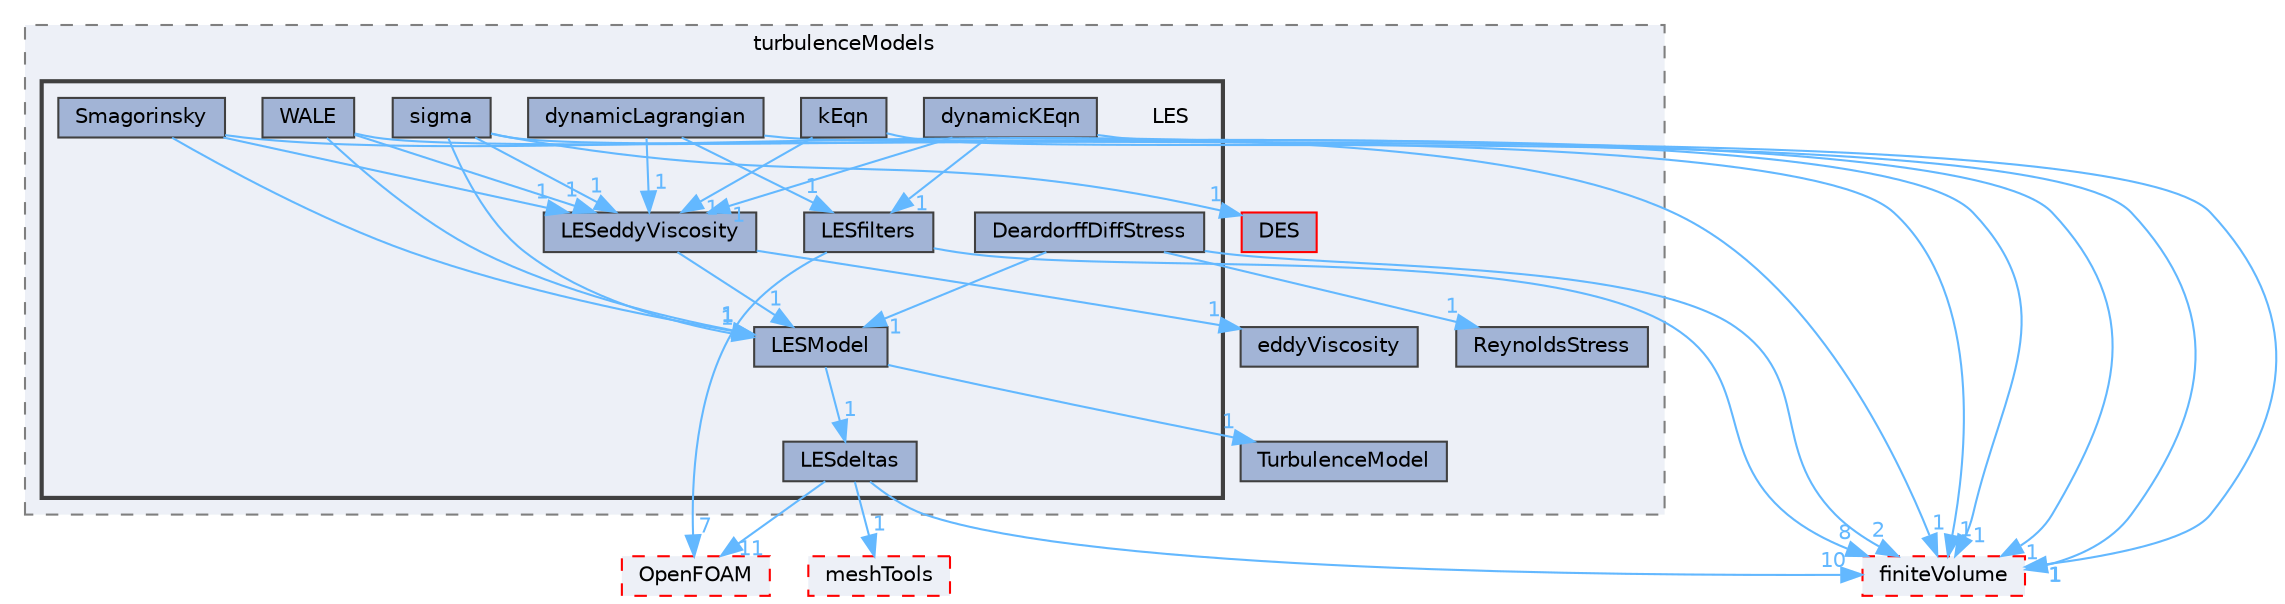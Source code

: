 digraph "src/TurbulenceModels/turbulenceModels/LES"
{
 // LATEX_PDF_SIZE
  bgcolor="transparent";
  edge [fontname=Helvetica,fontsize=10,labelfontname=Helvetica,labelfontsize=10];
  node [fontname=Helvetica,fontsize=10,shape=box,height=0.2,width=0.4];
  compound=true
  subgraph clusterdir_a3dc37bcacf99bb6122ed819dac99f09 {
    graph [ bgcolor="#edf0f7", pencolor="grey50", label="turbulenceModels", fontname=Helvetica,fontsize=10 style="filled,dashed", URL="dir_a3dc37bcacf99bb6122ed819dac99f09.html",tooltip=""]
  dir_a67c08fbd1e754f82bdfbdb2e52c41bb [label="ReynoldsStress", fillcolor="#a2b4d6", color="grey25", style="filled", URL="dir_a67c08fbd1e754f82bdfbdb2e52c41bb.html",tooltip=""];
  dir_2ce9cd11231736fb615d4764f347b0fd [label="eddyViscosity", fillcolor="#a2b4d6", color="grey25", style="filled", URL="dir_2ce9cd11231736fb615d4764f347b0fd.html",tooltip=""];
  dir_f4ac237440903b58b2b7b64b0e39044f [label="TurbulenceModel", fillcolor="#a2b4d6", color="grey25", style="filled", URL="dir_f4ac237440903b58b2b7b64b0e39044f.html",tooltip=""];
  dir_4c597e202e8b6e09c8ced0164b37938b [label="DES", fillcolor="#a2b4d6", color="red", style="filled", URL="dir_4c597e202e8b6e09c8ced0164b37938b.html",tooltip=""];
  subgraph clusterdir_9fc1e48ca755258281286cef4f8e0bec {
    graph [ bgcolor="#edf0f7", pencolor="grey25", label="", fontname=Helvetica,fontsize=10 style="filled,bold", URL="dir_9fc1e48ca755258281286cef4f8e0bec.html",tooltip=""]
    dir_9fc1e48ca755258281286cef4f8e0bec [shape=plaintext, label="LES"];
  dir_0b69ce3cb4925b5506e8ef5271e38bee [label="DeardorffDiffStress", fillcolor="#a2b4d6", color="grey25", style="filled", URL="dir_0b69ce3cb4925b5506e8ef5271e38bee.html",tooltip=""];
  dir_70355f03f79cd8febfec954acbe19c28 [label="dynamicKEqn", fillcolor="#a2b4d6", color="grey25", style="filled", URL="dir_70355f03f79cd8febfec954acbe19c28.html",tooltip=""];
  dir_e077242c34334497a19516e174682da5 [label="dynamicLagrangian", fillcolor="#a2b4d6", color="grey25", style="filled", URL="dir_e077242c34334497a19516e174682da5.html",tooltip=""];
  dir_61e67cff51192e923bf6f50b5df2c6f1 [label="kEqn", fillcolor="#a2b4d6", color="grey25", style="filled", URL="dir_61e67cff51192e923bf6f50b5df2c6f1.html",tooltip=""];
  dir_3e9d13ce922c8e5657605faa5b84c7a1 [label="LESdeltas", fillcolor="#a2b4d6", color="grey25", style="filled", URL="dir_3e9d13ce922c8e5657605faa5b84c7a1.html",tooltip=""];
  dir_59a443f63c1732c08799bcf8a4fd11ae [label="LESeddyViscosity", fillcolor="#a2b4d6", color="grey25", style="filled", URL="dir_59a443f63c1732c08799bcf8a4fd11ae.html",tooltip=""];
  dir_7aaaefd48edc7f3cafe8020e0008f3e8 [label="LESfilters", fillcolor="#a2b4d6", color="grey25", style="filled", URL="dir_7aaaefd48edc7f3cafe8020e0008f3e8.html",tooltip=""];
  dir_94eb6700438052f81c716d2ea2d30c0a [label="LESModel", fillcolor="#a2b4d6", color="grey25", style="filled", URL="dir_94eb6700438052f81c716d2ea2d30c0a.html",tooltip=""];
  dir_5ea25737d1c453e9e018177691920050 [label="sigma", fillcolor="#a2b4d6", color="grey25", style="filled", URL="dir_5ea25737d1c453e9e018177691920050.html",tooltip=""];
  dir_e047b76765586b23ebfb85e97eb32924 [label="Smagorinsky", fillcolor="#a2b4d6", color="grey25", style="filled", URL="dir_e047b76765586b23ebfb85e97eb32924.html",tooltip=""];
  dir_3edc9b58c622b43cb987ff3ebec5d450 [label="WALE", fillcolor="#a2b4d6", color="grey25", style="filled", URL="dir_3edc9b58c622b43cb987ff3ebec5d450.html",tooltip=""];
  }
  }
  dir_9bd15774b555cf7259a6fa18f99fe99b [label="finiteVolume", fillcolor="#edf0f7", color="red", style="filled,dashed", URL="dir_9bd15774b555cf7259a6fa18f99fe99b.html",tooltip=""];
  dir_c5473ff19b20e6ec4dfe5c310b3778a8 [label="OpenFOAM", fillcolor="#edf0f7", color="red", style="filled,dashed", URL="dir_c5473ff19b20e6ec4dfe5c310b3778a8.html",tooltip=""];
  dir_ae30ad0bef50cf391b24c614251bb9fd [label="meshTools", fillcolor="#edf0f7", color="red", style="filled,dashed", URL="dir_ae30ad0bef50cf391b24c614251bb9fd.html",tooltip=""];
  dir_0b69ce3cb4925b5506e8ef5271e38bee->dir_94eb6700438052f81c716d2ea2d30c0a [headlabel="1", labeldistance=1.5 headhref="dir_000824_002145.html" href="dir_000824_002145.html" color="steelblue1" fontcolor="steelblue1"];
  dir_0b69ce3cb4925b5506e8ef5271e38bee->dir_9bd15774b555cf7259a6fa18f99fe99b [headlabel="2", labeldistance=1.5 headhref="dir_000824_001387.html" href="dir_000824_001387.html" color="steelblue1" fontcolor="steelblue1"];
  dir_0b69ce3cb4925b5506e8ef5271e38bee->dir_a67c08fbd1e754f82bdfbdb2e52c41bb [headlabel="1", labeldistance=1.5 headhref="dir_000824_003336.html" href="dir_000824_003336.html" color="steelblue1" fontcolor="steelblue1"];
  dir_70355f03f79cd8febfec954acbe19c28->dir_59a443f63c1732c08799bcf8a4fd11ae [headlabel="1", labeldistance=1.5 headhref="dir_001082_002142.html" href="dir_001082_002142.html" color="steelblue1" fontcolor="steelblue1"];
  dir_70355f03f79cd8febfec954acbe19c28->dir_7aaaefd48edc7f3cafe8020e0008f3e8 [headlabel="1", labeldistance=1.5 headhref="dir_001082_002144.html" href="dir_001082_002144.html" color="steelblue1" fontcolor="steelblue1"];
  dir_70355f03f79cd8febfec954acbe19c28->dir_9bd15774b555cf7259a6fa18f99fe99b [headlabel="1", labeldistance=1.5 headhref="dir_001082_001387.html" href="dir_001082_001387.html" color="steelblue1" fontcolor="steelblue1"];
  dir_e077242c34334497a19516e174682da5->dir_59a443f63c1732c08799bcf8a4fd11ae [headlabel="1", labeldistance=1.5 headhref="dir_001083_002142.html" href="dir_001083_002142.html" color="steelblue1" fontcolor="steelblue1"];
  dir_e077242c34334497a19516e174682da5->dir_7aaaefd48edc7f3cafe8020e0008f3e8 [headlabel="1", labeldistance=1.5 headhref="dir_001083_002144.html" href="dir_001083_002144.html" color="steelblue1" fontcolor="steelblue1"];
  dir_e077242c34334497a19516e174682da5->dir_9bd15774b555cf7259a6fa18f99fe99b [headlabel="1", labeldistance=1.5 headhref="dir_001083_001387.html" href="dir_001083_001387.html" color="steelblue1" fontcolor="steelblue1"];
  dir_61e67cff51192e923bf6f50b5df2c6f1->dir_59a443f63c1732c08799bcf8a4fd11ae [headlabel="1", labeldistance=1.5 headhref="dir_002014_002142.html" href="dir_002014_002142.html" color="steelblue1" fontcolor="steelblue1"];
  dir_61e67cff51192e923bf6f50b5df2c6f1->dir_9bd15774b555cf7259a6fa18f99fe99b [headlabel="1", labeldistance=1.5 headhref="dir_002014_001387.html" href="dir_002014_001387.html" color="steelblue1" fontcolor="steelblue1"];
  dir_3e9d13ce922c8e5657605faa5b84c7a1->dir_9bd15774b555cf7259a6fa18f99fe99b [headlabel="10", labeldistance=1.5 headhref="dir_002141_001387.html" href="dir_002141_001387.html" color="steelblue1" fontcolor="steelblue1"];
  dir_3e9d13ce922c8e5657605faa5b84c7a1->dir_c5473ff19b20e6ec4dfe5c310b3778a8 [headlabel="11", labeldistance=1.5 headhref="dir_002141_002695.html" href="dir_002141_002695.html" color="steelblue1" fontcolor="steelblue1"];
  dir_3e9d13ce922c8e5657605faa5b84c7a1->dir_ae30ad0bef50cf391b24c614251bb9fd [headlabel="1", labeldistance=1.5 headhref="dir_002141_002382.html" href="dir_002141_002382.html" color="steelblue1" fontcolor="steelblue1"];
  dir_59a443f63c1732c08799bcf8a4fd11ae->dir_2ce9cd11231736fb615d4764f347b0fd [headlabel="1", labeldistance=1.5 headhref="dir_002142_001103.html" href="dir_002142_001103.html" color="steelblue1" fontcolor="steelblue1"];
  dir_59a443f63c1732c08799bcf8a4fd11ae->dir_94eb6700438052f81c716d2ea2d30c0a [headlabel="1", labeldistance=1.5 headhref="dir_002142_002145.html" href="dir_002142_002145.html" color="steelblue1" fontcolor="steelblue1"];
  dir_7aaaefd48edc7f3cafe8020e0008f3e8->dir_9bd15774b555cf7259a6fa18f99fe99b [headlabel="8", labeldistance=1.5 headhref="dir_002144_001387.html" href="dir_002144_001387.html" color="steelblue1" fontcolor="steelblue1"];
  dir_7aaaefd48edc7f3cafe8020e0008f3e8->dir_c5473ff19b20e6ec4dfe5c310b3778a8 [headlabel="7", labeldistance=1.5 headhref="dir_002144_002695.html" href="dir_002144_002695.html" color="steelblue1" fontcolor="steelblue1"];
  dir_94eb6700438052f81c716d2ea2d30c0a->dir_3e9d13ce922c8e5657605faa5b84c7a1 [headlabel="1", labeldistance=1.5 headhref="dir_002145_002141.html" href="dir_002145_002141.html" color="steelblue1" fontcolor="steelblue1"];
  dir_94eb6700438052f81c716d2ea2d30c0a->dir_f4ac237440903b58b2b7b64b0e39044f [headlabel="1", labeldistance=1.5 headhref="dir_002145_004140.html" href="dir_002145_004140.html" color="steelblue1" fontcolor="steelblue1"];
  dir_5ea25737d1c453e9e018177691920050->dir_4c597e202e8b6e09c8ced0164b37938b [headlabel="1", labeldistance=1.5 headhref="dir_003523_000898.html" href="dir_003523_000898.html" color="steelblue1" fontcolor="steelblue1"];
  dir_5ea25737d1c453e9e018177691920050->dir_59a443f63c1732c08799bcf8a4fd11ae [headlabel="1", labeldistance=1.5 headhref="dir_003523_002142.html" href="dir_003523_002142.html" color="steelblue1" fontcolor="steelblue1"];
  dir_5ea25737d1c453e9e018177691920050->dir_94eb6700438052f81c716d2ea2d30c0a [headlabel="1", labeldistance=1.5 headhref="dir_003523_002145.html" href="dir_003523_002145.html" color="steelblue1" fontcolor="steelblue1"];
  dir_5ea25737d1c453e9e018177691920050->dir_9bd15774b555cf7259a6fa18f99fe99b [headlabel="1", labeldistance=1.5 headhref="dir_003523_001387.html" href="dir_003523_001387.html" color="steelblue1" fontcolor="steelblue1"];
  dir_e047b76765586b23ebfb85e97eb32924->dir_59a443f63c1732c08799bcf8a4fd11ae [headlabel="1", labeldistance=1.5 headhref="dir_003593_002142.html" href="dir_003593_002142.html" color="steelblue1" fontcolor="steelblue1"];
  dir_e047b76765586b23ebfb85e97eb32924->dir_94eb6700438052f81c716d2ea2d30c0a [headlabel="1", labeldistance=1.5 headhref="dir_003593_002145.html" href="dir_003593_002145.html" color="steelblue1" fontcolor="steelblue1"];
  dir_e047b76765586b23ebfb85e97eb32924->dir_9bd15774b555cf7259a6fa18f99fe99b [headlabel="1", labeldistance=1.5 headhref="dir_003593_001387.html" href="dir_003593_001387.html" color="steelblue1" fontcolor="steelblue1"];
  dir_3edc9b58c622b43cb987ff3ebec5d450->dir_59a443f63c1732c08799bcf8a4fd11ae [headlabel="1", labeldistance=1.5 headhref="dir_004322_002142.html" href="dir_004322_002142.html" color="steelblue1" fontcolor="steelblue1"];
  dir_3edc9b58c622b43cb987ff3ebec5d450->dir_94eb6700438052f81c716d2ea2d30c0a [headlabel="1", labeldistance=1.5 headhref="dir_004322_002145.html" href="dir_004322_002145.html" color="steelblue1" fontcolor="steelblue1"];
  dir_3edc9b58c622b43cb987ff3ebec5d450->dir_9bd15774b555cf7259a6fa18f99fe99b [headlabel="1", labeldistance=1.5 headhref="dir_004322_001387.html" href="dir_004322_001387.html" color="steelblue1" fontcolor="steelblue1"];
}
